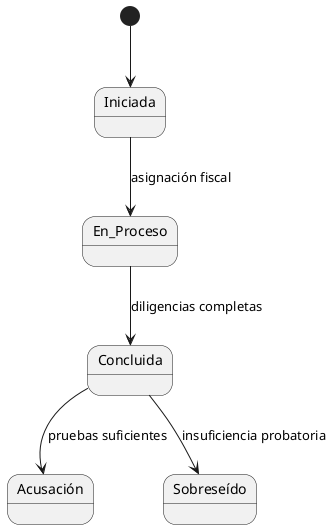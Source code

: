 @startuml
[*] --> Iniciada
Iniciada --> En_Proceso: asignación fiscal
En_Proceso --> Concluida: diligencias completas
Concluida --> Acusación: pruebas suficientes
Concluida --> Sobreseído: insuficiencia probatoria
@enduml